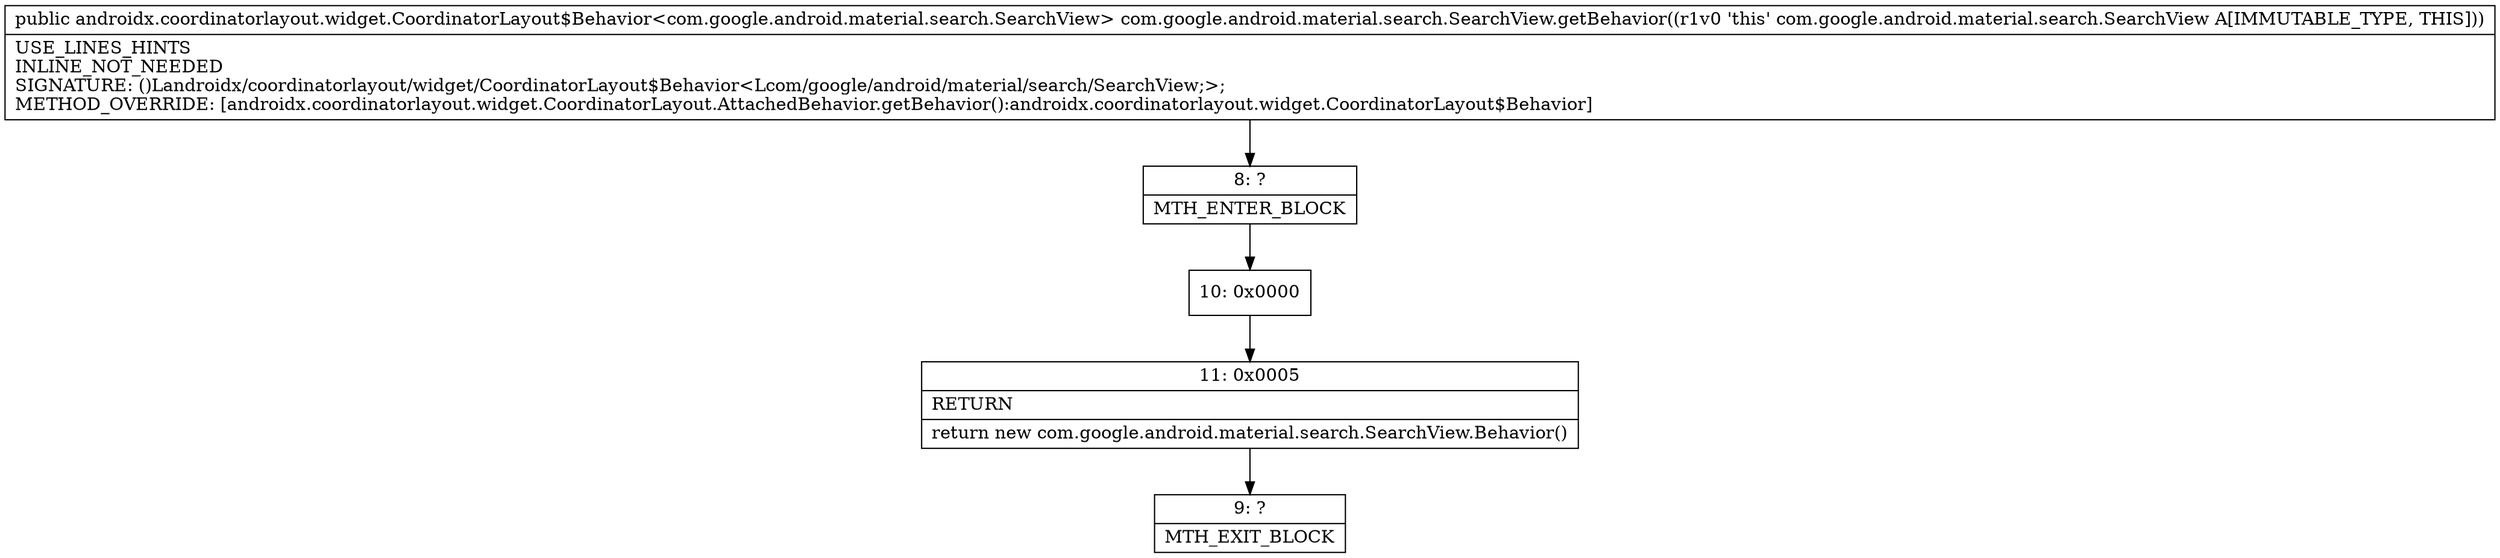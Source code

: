 digraph "CFG forcom.google.android.material.search.SearchView.getBehavior()Landroidx\/coordinatorlayout\/widget\/CoordinatorLayout$Behavior;" {
Node_8 [shape=record,label="{8\:\ ?|MTH_ENTER_BLOCK\l}"];
Node_10 [shape=record,label="{10\:\ 0x0000}"];
Node_11 [shape=record,label="{11\:\ 0x0005|RETURN\l|return new com.google.android.material.search.SearchView.Behavior()\l}"];
Node_9 [shape=record,label="{9\:\ ?|MTH_EXIT_BLOCK\l}"];
MethodNode[shape=record,label="{public androidx.coordinatorlayout.widget.CoordinatorLayout$Behavior\<com.google.android.material.search.SearchView\> com.google.android.material.search.SearchView.getBehavior((r1v0 'this' com.google.android.material.search.SearchView A[IMMUTABLE_TYPE, THIS]))  | USE_LINES_HINTS\lINLINE_NOT_NEEDED\lSIGNATURE: ()Landroidx\/coordinatorlayout\/widget\/CoordinatorLayout$Behavior\<Lcom\/google\/android\/material\/search\/SearchView;\>;\lMETHOD_OVERRIDE: [androidx.coordinatorlayout.widget.CoordinatorLayout.AttachedBehavior.getBehavior():androidx.coordinatorlayout.widget.CoordinatorLayout$Behavior]\l}"];
MethodNode -> Node_8;Node_8 -> Node_10;
Node_10 -> Node_11;
Node_11 -> Node_9;
}

